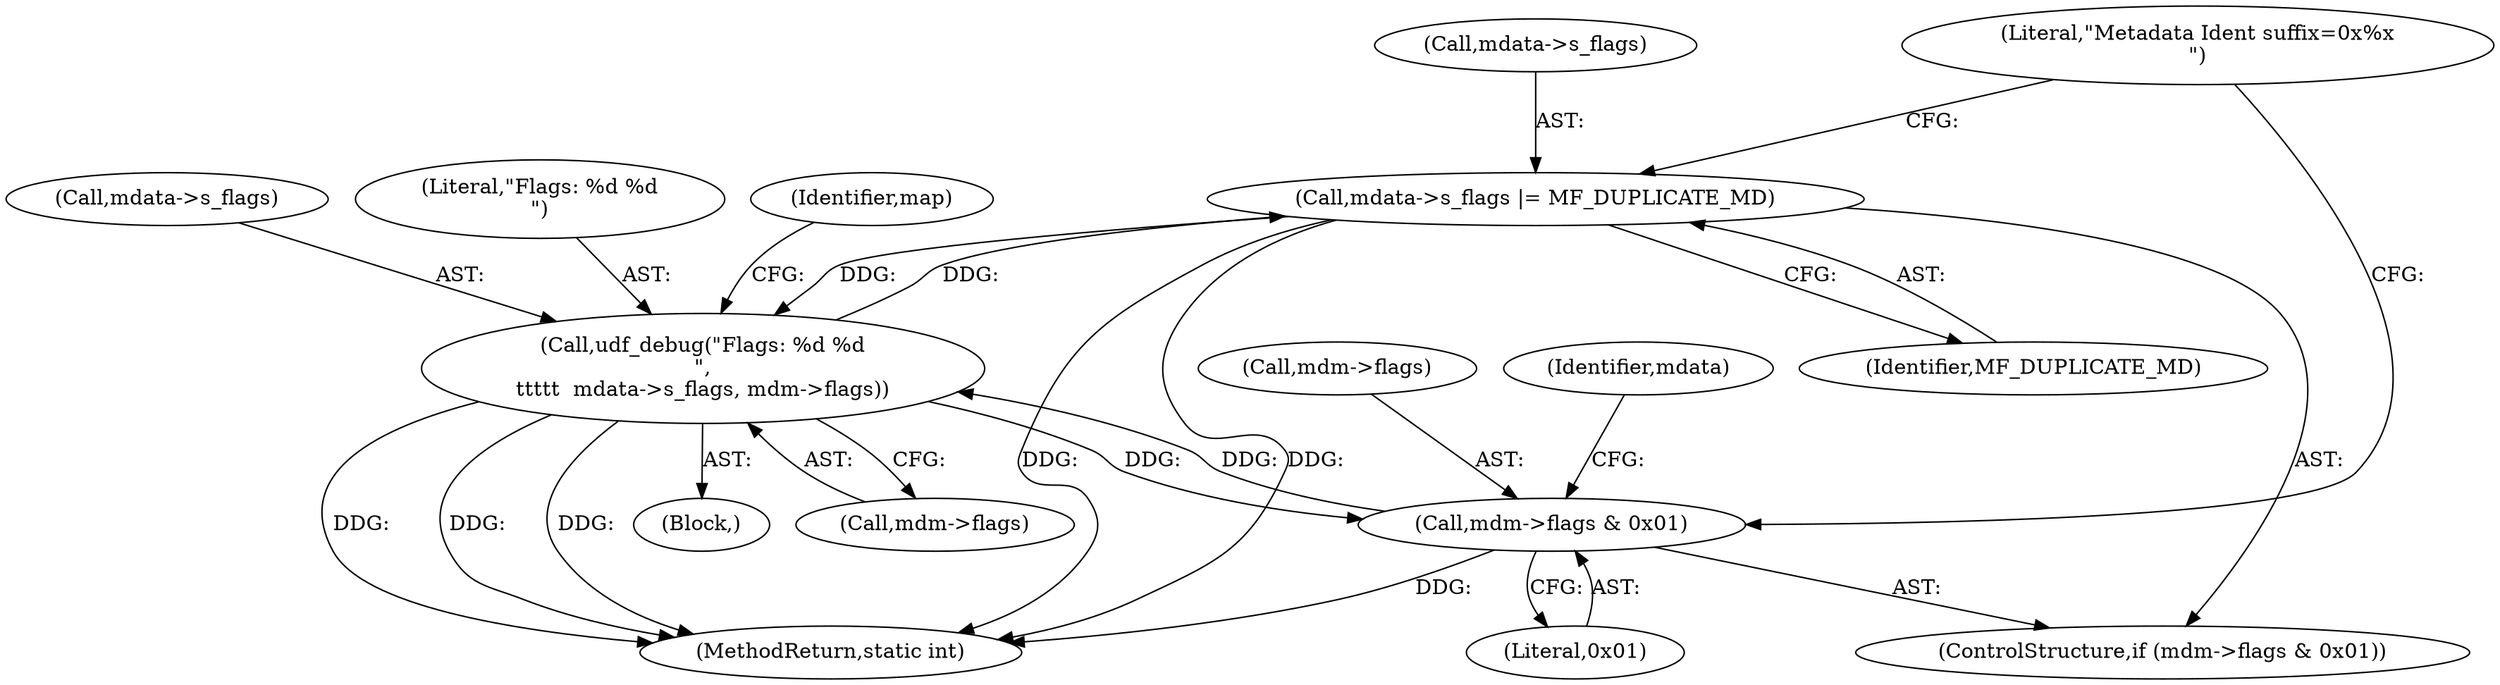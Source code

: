 digraph "0_linux_1df2ae31c724e57be9d7ac00d78db8a5dabdd050@pointer" {
"1000555" [label="(Call,mdata->s_flags |= MF_DUPLICATE_MD)"];
"1000601" [label="(Call,udf_debug(\"Flags: %d %d\n\",\n\t\t\t\t\t  mdata->s_flags, mdm->flags))"];
"1000555" [label="(Call,mdata->s_flags |= MF_DUPLICATE_MD)"];
"1000550" [label="(Call,mdm->flags & 0x01)"];
"1000601" [label="(Call,udf_debug(\"Flags: %d %d\n\",\n\t\t\t\t\t  mdata->s_flags, mdm->flags))"];
"1000602" [label="(Literal,\"Flags: %d %d\n\")"];
"1000557" [label="(Identifier,mdata)"];
"1000555" [label="(Call,mdata->s_flags |= MF_DUPLICATE_MD)"];
"1000551" [label="(Call,mdm->flags)"];
"1000550" [label="(Call,mdm->flags & 0x01)"];
"1000473" [label="(Block,)"];
"1000691" [label="(MethodReturn,static int)"];
"1000621" [label="(Identifier,map)"];
"1000554" [label="(Literal,0x01)"];
"1000603" [label="(Call,mdata->s_flags)"];
"1000549" [label="(ControlStructure,if (mdm->flags & 0x01))"];
"1000561" [label="(Literal,\"Metadata Ident suffix=0x%x\n\")"];
"1000556" [label="(Call,mdata->s_flags)"];
"1000559" [label="(Identifier,MF_DUPLICATE_MD)"];
"1000606" [label="(Call,mdm->flags)"];
"1000555" -> "1000549"  [label="AST: "];
"1000555" -> "1000559"  [label="CFG: "];
"1000556" -> "1000555"  [label="AST: "];
"1000559" -> "1000555"  [label="AST: "];
"1000561" -> "1000555"  [label="CFG: "];
"1000555" -> "1000691"  [label="DDG: "];
"1000555" -> "1000691"  [label="DDG: "];
"1000601" -> "1000555"  [label="DDG: "];
"1000555" -> "1000601"  [label="DDG: "];
"1000601" -> "1000473"  [label="AST: "];
"1000601" -> "1000606"  [label="CFG: "];
"1000602" -> "1000601"  [label="AST: "];
"1000603" -> "1000601"  [label="AST: "];
"1000606" -> "1000601"  [label="AST: "];
"1000621" -> "1000601"  [label="CFG: "];
"1000601" -> "1000691"  [label="DDG: "];
"1000601" -> "1000691"  [label="DDG: "];
"1000601" -> "1000691"  [label="DDG: "];
"1000601" -> "1000550"  [label="DDG: "];
"1000550" -> "1000601"  [label="DDG: "];
"1000550" -> "1000549"  [label="AST: "];
"1000550" -> "1000554"  [label="CFG: "];
"1000551" -> "1000550"  [label="AST: "];
"1000554" -> "1000550"  [label="AST: "];
"1000557" -> "1000550"  [label="CFG: "];
"1000561" -> "1000550"  [label="CFG: "];
"1000550" -> "1000691"  [label="DDG: "];
}
